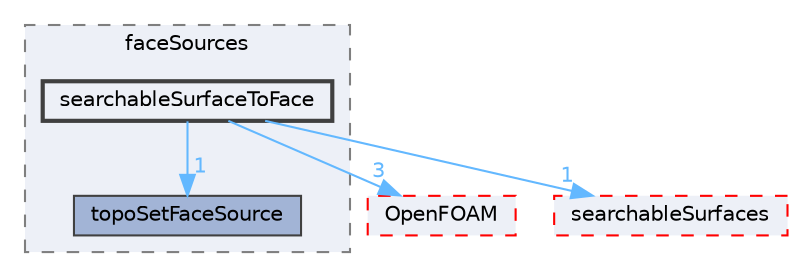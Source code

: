 digraph "src/meshTools/topoSet/faceSources/searchableSurfaceToFace"
{
 // LATEX_PDF_SIZE
  bgcolor="transparent";
  edge [fontname=Helvetica,fontsize=10,labelfontname=Helvetica,labelfontsize=10];
  node [fontname=Helvetica,fontsize=10,shape=box,height=0.2,width=0.4];
  compound=true
  subgraph clusterdir_fc41a0af5f1500a9330b8319fbd67c99 {
    graph [ bgcolor="#edf0f7", pencolor="grey50", label="faceSources", fontname=Helvetica,fontsize=10 style="filled,dashed", URL="dir_fc41a0af5f1500a9330b8319fbd67c99.html",tooltip=""]
  dir_bcb39a6daf7061479b2b76b433d5cd50 [label="topoSetFaceSource", fillcolor="#a2b4d6", color="grey25", style="filled", URL="dir_bcb39a6daf7061479b2b76b433d5cd50.html",tooltip=""];
  dir_f53d7d0bdbe344898d127bf755f63b27 [label="searchableSurfaceToFace", fillcolor="#edf0f7", color="grey25", style="filled,bold", URL="dir_f53d7d0bdbe344898d127bf755f63b27.html",tooltip=""];
  }
  dir_c5473ff19b20e6ec4dfe5c310b3778a8 [label="OpenFOAM", fillcolor="#edf0f7", color="red", style="filled,dashed", URL="dir_c5473ff19b20e6ec4dfe5c310b3778a8.html",tooltip=""];
  dir_fdba7555f757b9c8126275cbaccc3a14 [label="searchableSurfaces", fillcolor="#edf0f7", color="red", style="filled,dashed", URL="dir_fdba7555f757b9c8126275cbaccc3a14.html",tooltip=""];
  dir_f53d7d0bdbe344898d127bf755f63b27->dir_bcb39a6daf7061479b2b76b433d5cd50 [headlabel="1", labeldistance=1.5 headhref="dir_003465_004077.html" href="dir_003465_004077.html" color="steelblue1" fontcolor="steelblue1"];
  dir_f53d7d0bdbe344898d127bf755f63b27->dir_c5473ff19b20e6ec4dfe5c310b3778a8 [headlabel="3", labeldistance=1.5 headhref="dir_003465_002695.html" href="dir_003465_002695.html" color="steelblue1" fontcolor="steelblue1"];
  dir_f53d7d0bdbe344898d127bf755f63b27->dir_fdba7555f757b9c8126275cbaccc3a14 [headlabel="1", labeldistance=1.5 headhref="dir_003465_003461.html" href="dir_003465_003461.html" color="steelblue1" fontcolor="steelblue1"];
}
